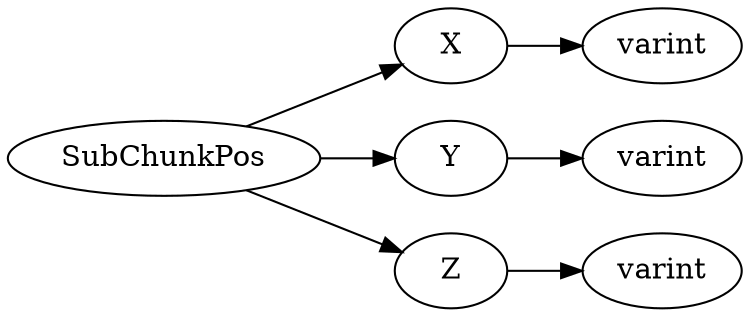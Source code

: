 digraph "SubChunkPos" {
rankdir = LR
6
6 -> 7
7 -> 8
6 -> 9
9 -> 10
6 -> 11
11 -> 12

6 [label="SubChunkPos",comment="name: \"SubChunkPos\", typeName: \"\", id: 6, branchId: 0, recurseId: -1, attributes: 0, notes: \"\""];
7 [label="X",comment="name: \"X\", typeName: \"\", id: 7, branchId: 0, recurseId: -1, attributes: 0, notes: \"\""];
8 [label="varint",comment="name: \"varint\", typeName: \"\", id: 8, branchId: 0, recurseId: -1, attributes: 512, notes: \"\""];
9 [label="Y",comment="name: \"Y\", typeName: \"\", id: 9, branchId: 0, recurseId: -1, attributes: 0, notes: \"\""];
10 [label="varint",comment="name: \"varint\", typeName: \"\", id: 10, branchId: 0, recurseId: -1, attributes: 512, notes: \"\""];
11 [label="Z",comment="name: \"Z\", typeName: \"\", id: 11, branchId: 0, recurseId: -1, attributes: 0, notes: \"\""];
12 [label="varint",comment="name: \"varint\", typeName: \"\", id: 12, branchId: 0, recurseId: -1, attributes: 512, notes: \"\""];
{ rank = max;8;10;12}

}
